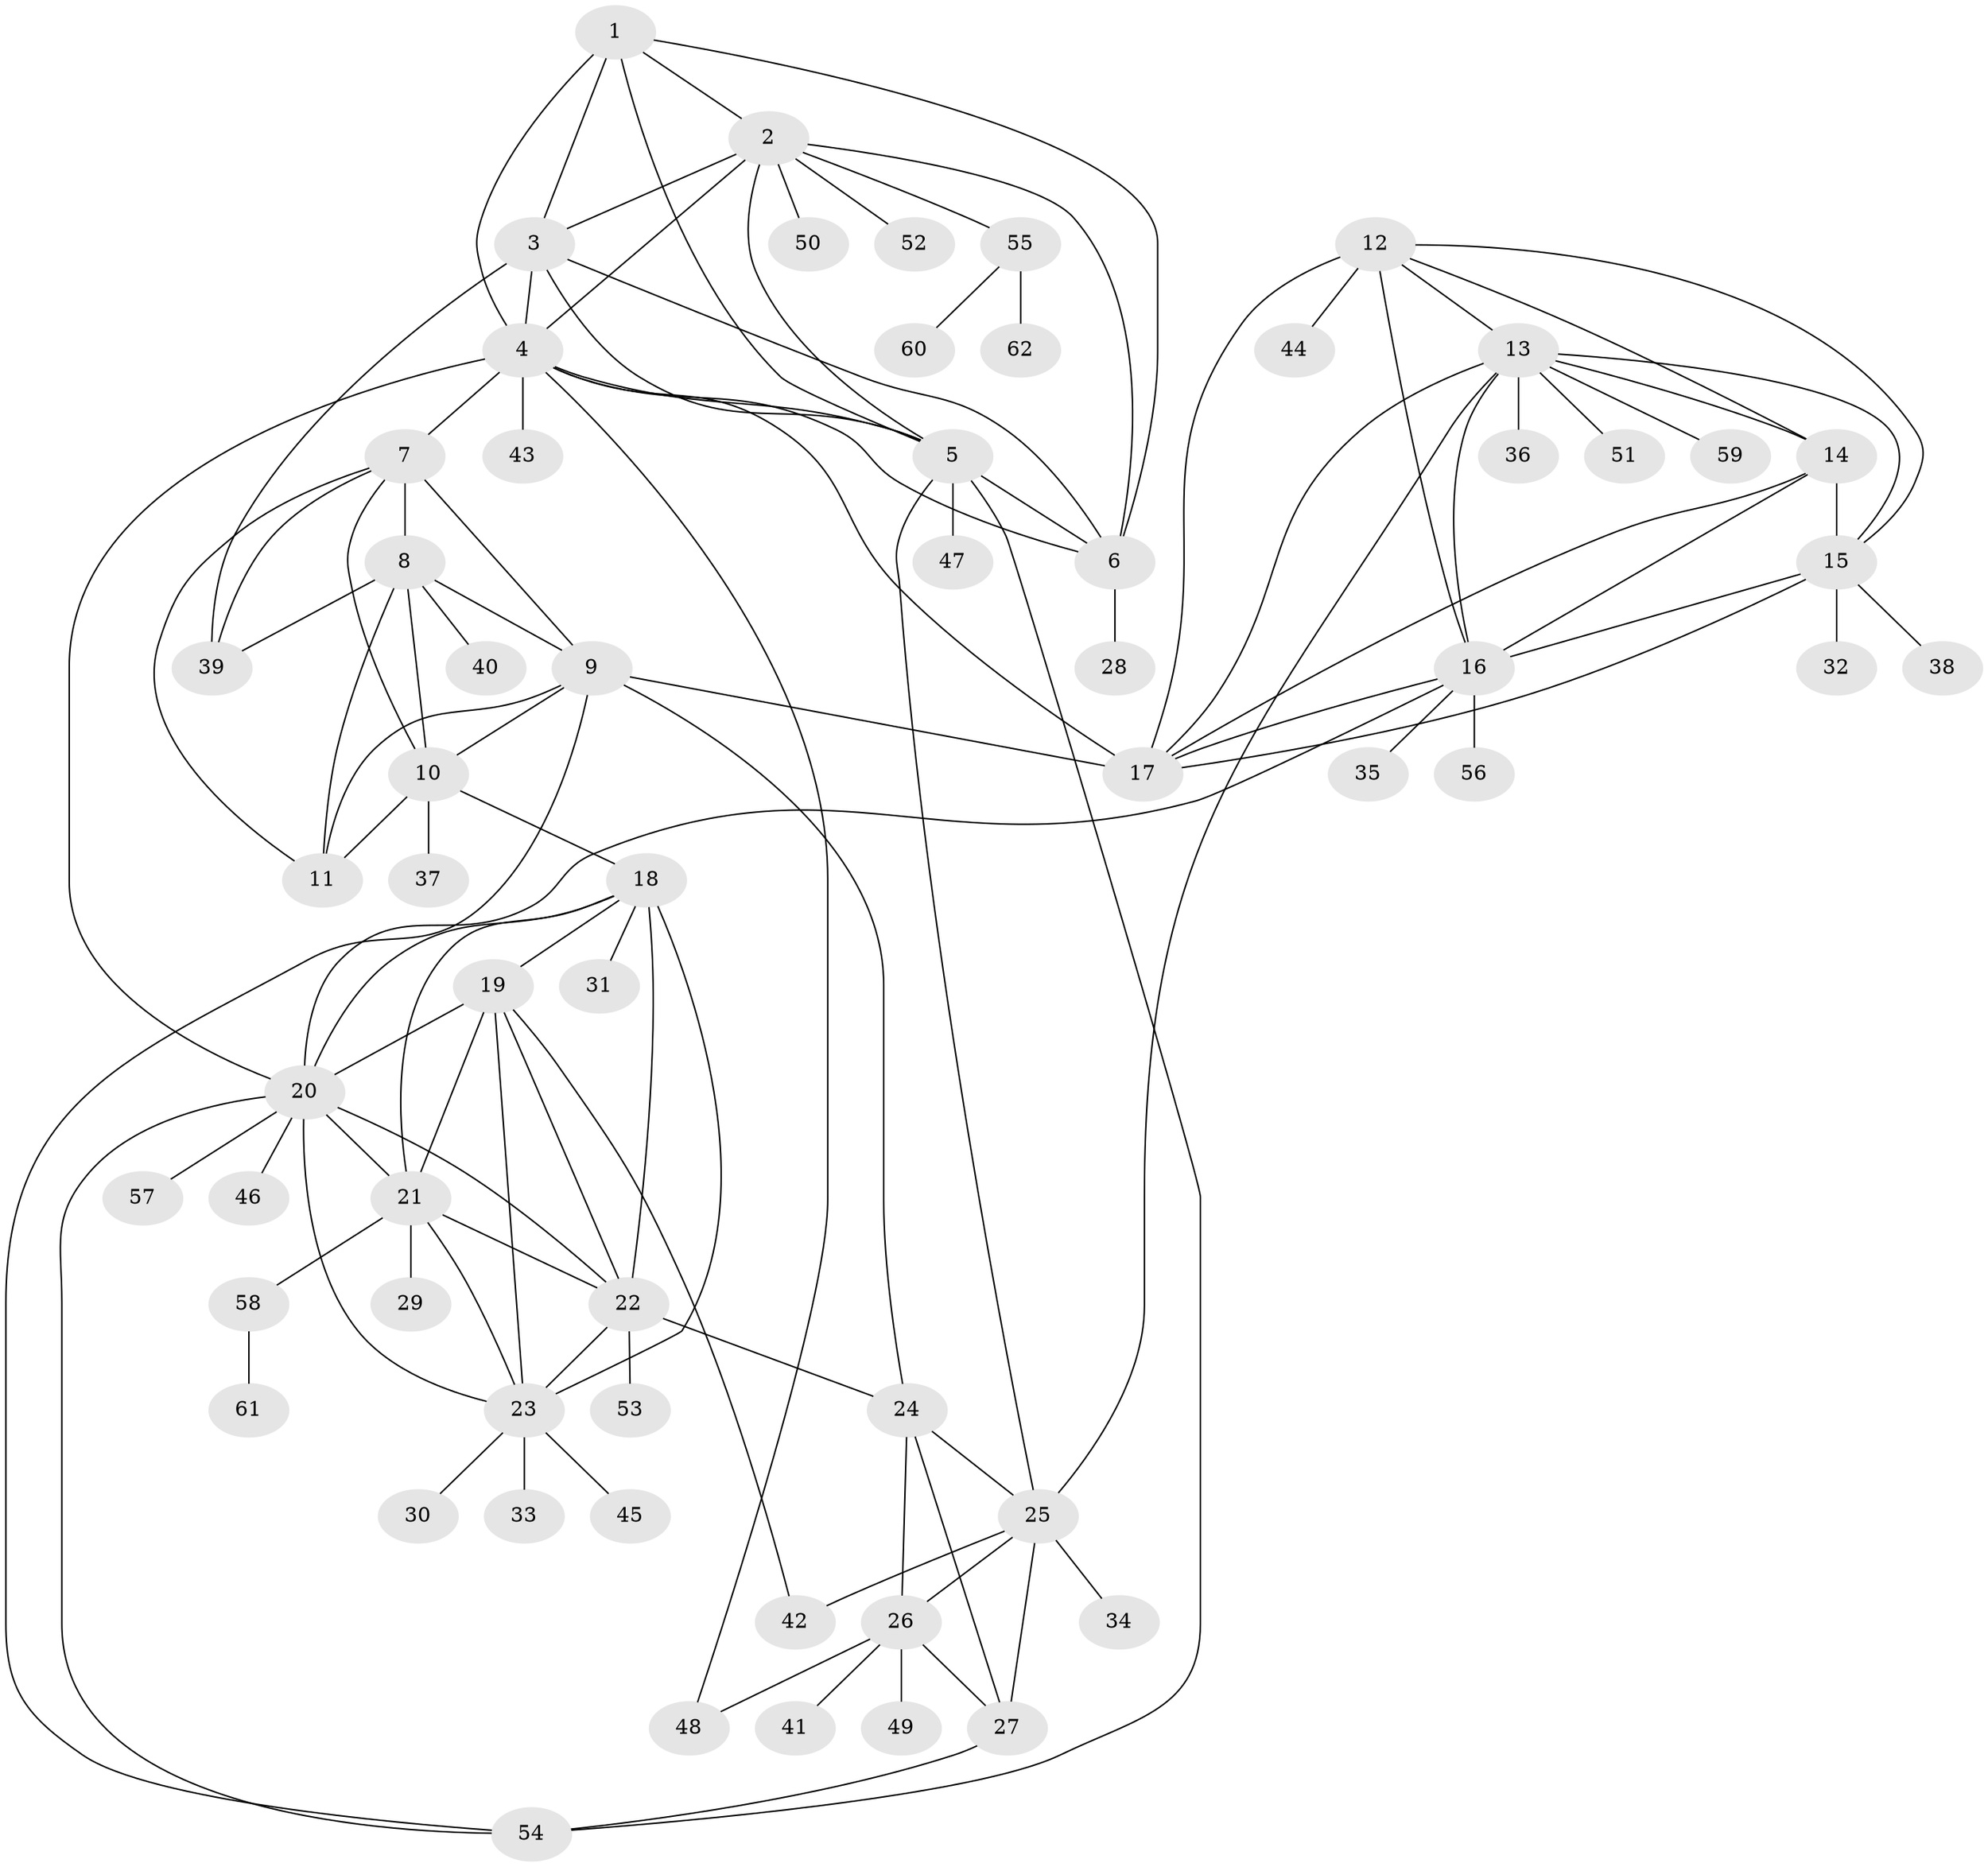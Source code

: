 // original degree distribution, {6: 0.03225806451612903, 9: 0.03225806451612903, 7: 0.03225806451612903, 12: 0.016129032258064516, 8: 0.07258064516129033, 10: 0.024193548387096774, 11: 0.024193548387096774, 5: 0.008064516129032258, 1: 0.6048387096774194, 2: 0.10483870967741936, 3: 0.04032258064516129, 4: 0.008064516129032258}
// Generated by graph-tools (version 1.1) at 2025/37/03/09/25 02:37:19]
// undirected, 62 vertices, 113 edges
graph export_dot {
graph [start="1"]
  node [color=gray90,style=filled];
  1;
  2;
  3;
  4;
  5;
  6;
  7;
  8;
  9;
  10;
  11;
  12;
  13;
  14;
  15;
  16;
  17;
  18;
  19;
  20;
  21;
  22;
  23;
  24;
  25;
  26;
  27;
  28;
  29;
  30;
  31;
  32;
  33;
  34;
  35;
  36;
  37;
  38;
  39;
  40;
  41;
  42;
  43;
  44;
  45;
  46;
  47;
  48;
  49;
  50;
  51;
  52;
  53;
  54;
  55;
  56;
  57;
  58;
  59;
  60;
  61;
  62;
  1 -- 2 [weight=1.0];
  1 -- 3 [weight=1.0];
  1 -- 4 [weight=1.0];
  1 -- 5 [weight=1.0];
  1 -- 6 [weight=1.0];
  2 -- 3 [weight=1.0];
  2 -- 4 [weight=1.0];
  2 -- 5 [weight=1.0];
  2 -- 6 [weight=1.0];
  2 -- 50 [weight=1.0];
  2 -- 52 [weight=1.0];
  2 -- 55 [weight=1.0];
  3 -- 4 [weight=1.0];
  3 -- 5 [weight=1.0];
  3 -- 6 [weight=1.0];
  3 -- 39 [weight=1.0];
  4 -- 5 [weight=1.0];
  4 -- 6 [weight=1.0];
  4 -- 7 [weight=1.0];
  4 -- 17 [weight=1.0];
  4 -- 20 [weight=1.0];
  4 -- 43 [weight=2.0];
  4 -- 48 [weight=1.0];
  5 -- 6 [weight=1.0];
  5 -- 25 [weight=1.0];
  5 -- 47 [weight=4.0];
  5 -- 54 [weight=1.0];
  6 -- 28 [weight=3.0];
  7 -- 8 [weight=1.0];
  7 -- 9 [weight=2.0];
  7 -- 10 [weight=1.0];
  7 -- 11 [weight=1.0];
  7 -- 39 [weight=1.0];
  8 -- 9 [weight=2.0];
  8 -- 10 [weight=1.0];
  8 -- 11 [weight=1.0];
  8 -- 39 [weight=1.0];
  8 -- 40 [weight=1.0];
  9 -- 10 [weight=2.0];
  9 -- 11 [weight=2.0];
  9 -- 17 [weight=1.0];
  9 -- 24 [weight=1.0];
  9 -- 54 [weight=1.0];
  10 -- 11 [weight=1.0];
  10 -- 18 [weight=1.0];
  10 -- 37 [weight=3.0];
  12 -- 13 [weight=1.0];
  12 -- 14 [weight=1.0];
  12 -- 15 [weight=1.0];
  12 -- 16 [weight=1.0];
  12 -- 17 [weight=1.0];
  12 -- 44 [weight=2.0];
  13 -- 14 [weight=1.0];
  13 -- 15 [weight=1.0];
  13 -- 16 [weight=1.0];
  13 -- 17 [weight=1.0];
  13 -- 25 [weight=1.0];
  13 -- 36 [weight=1.0];
  13 -- 51 [weight=1.0];
  13 -- 59 [weight=1.0];
  14 -- 15 [weight=1.0];
  14 -- 16 [weight=1.0];
  14 -- 17 [weight=1.0];
  15 -- 16 [weight=1.0];
  15 -- 17 [weight=1.0];
  15 -- 32 [weight=2.0];
  15 -- 38 [weight=1.0];
  16 -- 17 [weight=1.0];
  16 -- 20 [weight=1.0];
  16 -- 35 [weight=1.0];
  16 -- 56 [weight=3.0];
  18 -- 19 [weight=1.0];
  18 -- 20 [weight=1.0];
  18 -- 21 [weight=1.0];
  18 -- 22 [weight=1.0];
  18 -- 23 [weight=1.0];
  18 -- 31 [weight=1.0];
  19 -- 20 [weight=1.0];
  19 -- 21 [weight=1.0];
  19 -- 22 [weight=1.0];
  19 -- 23 [weight=1.0];
  19 -- 42 [weight=1.0];
  20 -- 21 [weight=1.0];
  20 -- 22 [weight=1.0];
  20 -- 23 [weight=1.0];
  20 -- 46 [weight=1.0];
  20 -- 54 [weight=1.0];
  20 -- 57 [weight=1.0];
  21 -- 22 [weight=1.0];
  21 -- 23 [weight=1.0];
  21 -- 29 [weight=1.0];
  21 -- 58 [weight=1.0];
  22 -- 23 [weight=1.0];
  22 -- 24 [weight=1.0];
  22 -- 53 [weight=1.0];
  23 -- 30 [weight=1.0];
  23 -- 33 [weight=2.0];
  23 -- 45 [weight=1.0];
  24 -- 25 [weight=1.0];
  24 -- 26 [weight=3.0];
  24 -- 27 [weight=1.0];
  25 -- 26 [weight=3.0];
  25 -- 27 [weight=1.0];
  25 -- 34 [weight=1.0];
  25 -- 42 [weight=2.0];
  26 -- 27 [weight=3.0];
  26 -- 41 [weight=3.0];
  26 -- 48 [weight=1.0];
  26 -- 49 [weight=3.0];
  27 -- 54 [weight=1.0];
  55 -- 60 [weight=1.0];
  55 -- 62 [weight=1.0];
  58 -- 61 [weight=1.0];
}
